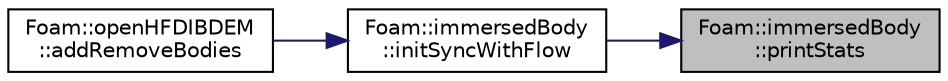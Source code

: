 digraph "Foam::immersedBody::printStats"
{
 // LATEX_PDF_SIZE
  edge [fontname="Helvetica",fontsize="10",labelfontname="Helvetica",labelfontsize="10"];
  node [fontname="Helvetica",fontsize="10",shape=record];
  rankdir="RL";
  Node1 [label="Foam::immersedBody\l::printStats",height=0.2,width=0.4,color="black", fillcolor="grey75", style="filled", fontcolor="black",tooltip=" "];
  Node1 -> Node2 [dir="back",color="midnightblue",fontsize="10",style="solid"];
  Node2 [label="Foam::immersedBody\l::initSyncWithFlow",height=0.2,width=0.4,color="black", fillcolor="white", style="filled",URL="$classFoam_1_1immersedBody.html#afc301c98ed8c04c0a26ae633d23cba67",tooltip=" "];
  Node2 -> Node3 [dir="back",color="midnightblue",fontsize="10",style="solid"];
  Node3 [label="Foam::openHFDIBDEM\l::addRemoveBodies",height=0.2,width=0.4,color="black", fillcolor="white", style="filled",URL="$classFoam_1_1openHFDIBDEM.html#ae96e9c231ddcf52a55420d68dbd3f73f",tooltip=" "];
}

